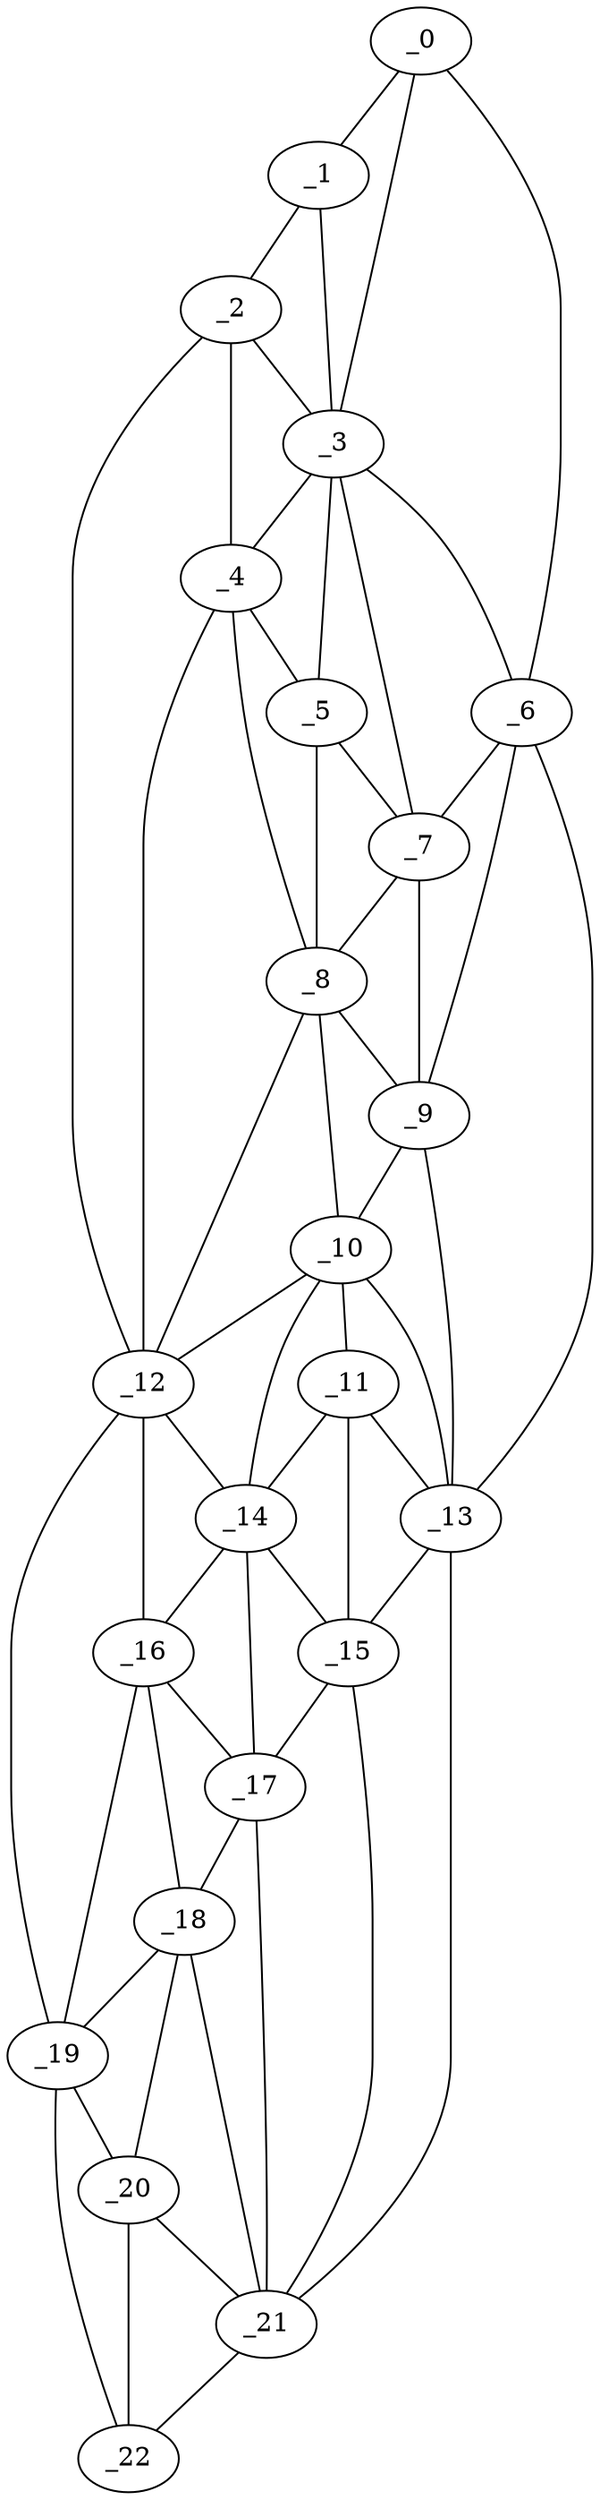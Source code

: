 graph "obj23__180.gxl" {
	_0	 [x=9,
		y=48];
	_1	 [x=9,
		y=71];
	_0 -- _1	 [valence=1];
	_3	 [x=39,
		y=62];
	_0 -- _3	 [valence=1];
	_6	 [x=43,
		y=47];
	_0 -- _6	 [valence=1];
	_2	 [x=22,
		y=85];
	_1 -- _2	 [valence=1];
	_1 -- _3	 [valence=2];
	_2 -- _3	 [valence=2];
	_4	 [x=39,
		y=80];
	_2 -- _4	 [valence=2];
	_12	 [x=86,
		y=81];
	_2 -- _12	 [valence=1];
	_3 -- _4	 [valence=2];
	_5	 [x=42,
		y=68];
	_3 -- _5	 [valence=2];
	_3 -- _6	 [valence=2];
	_7	 [x=49,
		y=62];
	_3 -- _7	 [valence=2];
	_4 -- _5	 [valence=1];
	_8	 [x=60,
		y=68];
	_4 -- _8	 [valence=2];
	_4 -- _12	 [valence=2];
	_5 -- _7	 [valence=1];
	_5 -- _8	 [valence=2];
	_6 -- _7	 [valence=1];
	_9	 [x=70,
		y=49];
	_6 -- _9	 [valence=2];
	_13	 [x=87,
		y=50];
	_6 -- _13	 [valence=1];
	_7 -- _8	 [valence=2];
	_7 -- _9	 [valence=1];
	_8 -- _9	 [valence=2];
	_10	 [x=78,
		y=63];
	_8 -- _10	 [valence=2];
	_8 -- _12	 [valence=2];
	_9 -- _10	 [valence=1];
	_9 -- _13	 [valence=1];
	_11	 [x=86,
		y=62];
	_10 -- _11	 [valence=1];
	_10 -- _12	 [valence=2];
	_10 -- _13	 [valence=2];
	_14	 [x=89,
		y=70];
	_10 -- _14	 [valence=2];
	_11 -- _13	 [valence=2];
	_11 -- _14	 [valence=2];
	_15	 [x=96,
		y=57];
	_11 -- _15	 [valence=1];
	_12 -- _14	 [valence=2];
	_16	 [x=100,
		y=76];
	_12 -- _16	 [valence=2];
	_19	 [x=112,
		y=78];
	_12 -- _19	 [valence=1];
	_13 -- _15	 [valence=2];
	_21	 [x=122,
		y=62];
	_13 -- _21	 [valence=1];
	_14 -- _15	 [valence=2];
	_14 -- _16	 [valence=2];
	_17	 [x=102,
		y=67];
	_14 -- _17	 [valence=2];
	_15 -- _17	 [valence=1];
	_15 -- _21	 [valence=1];
	_16 -- _17	 [valence=2];
	_18	 [x=107,
		y=71];
	_16 -- _18	 [valence=1];
	_16 -- _19	 [valence=2];
	_17 -- _18	 [valence=2];
	_17 -- _21	 [valence=2];
	_18 -- _19	 [valence=2];
	_20	 [x=121,
		y=67];
	_18 -- _20	 [valence=2];
	_18 -- _21	 [valence=2];
	_19 -- _20	 [valence=1];
	_22	 [x=122,
		y=76];
	_19 -- _22	 [valence=1];
	_20 -- _21	 [valence=2];
	_20 -- _22	 [valence=1];
	_21 -- _22	 [valence=1];
}
